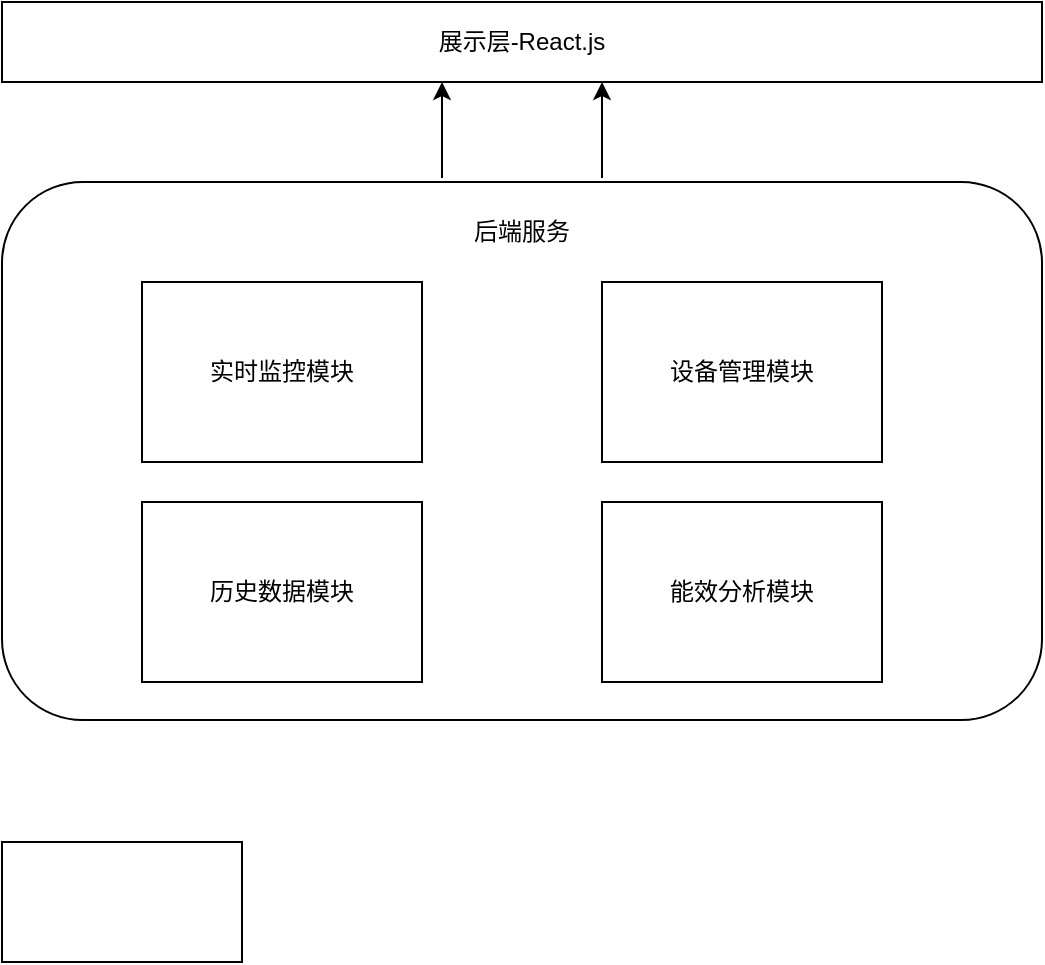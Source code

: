 <mxfile version="26.1.1">
  <diagram name="第 1 页" id="bO8vGcTH6BEmggN3PEdY">
    <mxGraphModel dx="1172" dy="674" grid="1" gridSize="10" guides="1" tooltips="1" connect="1" arrows="1" fold="1" page="1" pageScale="1" pageWidth="827" pageHeight="1169" math="0" shadow="0">
      <root>
        <mxCell id="0" />
        <mxCell id="1" parent="0" />
        <mxCell id="dGdK2GwiKbszH_vSBpFH-3" value="展示层-React.js" style="rounded=0;whiteSpace=wrap;html=1;" vertex="1" parent="1">
          <mxGeometry x="120" y="100" width="520" height="40" as="geometry" />
        </mxCell>
        <mxCell id="dGdK2GwiKbszH_vSBpFH-4" value="" style="rounded=1;whiteSpace=wrap;html=1;" vertex="1" parent="1">
          <mxGeometry x="120" y="190" width="520" height="269" as="geometry" />
        </mxCell>
        <mxCell id="dGdK2GwiKbszH_vSBpFH-6" value="实时监控模块" style="rounded=0;whiteSpace=wrap;html=1;" vertex="1" parent="1">
          <mxGeometry x="190" y="240" width="140" height="90" as="geometry" />
        </mxCell>
        <mxCell id="dGdK2GwiKbszH_vSBpFH-7" value="设备管理模块" style="rounded=0;whiteSpace=wrap;html=1;" vertex="1" parent="1">
          <mxGeometry x="420" y="240" width="140" height="90" as="geometry" />
        </mxCell>
        <mxCell id="dGdK2GwiKbszH_vSBpFH-8" value="历史数据模块" style="rounded=0;whiteSpace=wrap;html=1;" vertex="1" parent="1">
          <mxGeometry x="190" y="350" width="140" height="90" as="geometry" />
        </mxCell>
        <mxCell id="dGdK2GwiKbszH_vSBpFH-9" value="能效分析模块" style="rounded=0;whiteSpace=wrap;html=1;" vertex="1" parent="1">
          <mxGeometry x="420" y="350" width="140" height="90" as="geometry" />
        </mxCell>
        <mxCell id="dGdK2GwiKbszH_vSBpFH-10" value="后端服务" style="text;html=1;align=center;verticalAlign=middle;whiteSpace=wrap;rounded=0;" vertex="1" parent="1">
          <mxGeometry x="325" y="200" width="110" height="30" as="geometry" />
        </mxCell>
        <mxCell id="dGdK2GwiKbszH_vSBpFH-11" value="" style="rounded=0;whiteSpace=wrap;html=1;" vertex="1" parent="1">
          <mxGeometry x="120" y="520" width="120" height="60" as="geometry" />
        </mxCell>
        <mxCell id="dGdK2GwiKbszH_vSBpFH-12" value="" style="endArrow=classic;html=1;rounded=0;" edge="1" parent="1">
          <mxGeometry width="50" height="50" relative="1" as="geometry">
            <mxPoint x="340" y="188" as="sourcePoint" />
            <mxPoint x="340" y="140" as="targetPoint" />
          </mxGeometry>
        </mxCell>
        <mxCell id="dGdK2GwiKbszH_vSBpFH-13" value="" style="endArrow=classic;html=1;rounded=0;exitX=0.423;exitY=-0.009;exitDx=0;exitDy=0;exitPerimeter=0;" edge="1" parent="1">
          <mxGeometry width="50" height="50" relative="1" as="geometry">
            <mxPoint x="420" y="188" as="sourcePoint" />
            <mxPoint x="420" y="140" as="targetPoint" />
          </mxGeometry>
        </mxCell>
      </root>
    </mxGraphModel>
  </diagram>
</mxfile>
